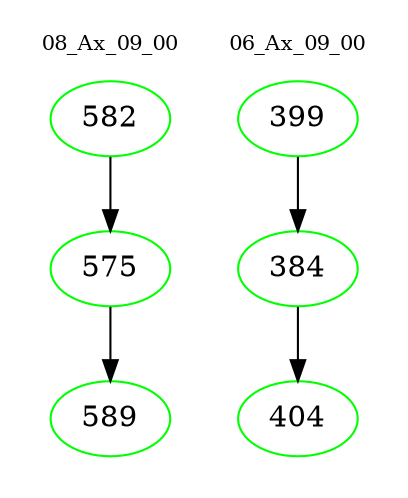 digraph{
subgraph cluster_0 {
color = white
label = "08_Ax_09_00";
fontsize=10;
T0_582 [label="582", color="green"]
T0_582 -> T0_575 [color="black"]
T0_575 [label="575", color="green"]
T0_575 -> T0_589 [color="black"]
T0_589 [label="589", color="green"]
}
subgraph cluster_1 {
color = white
label = "06_Ax_09_00";
fontsize=10;
T1_399 [label="399", color="green"]
T1_399 -> T1_384 [color="black"]
T1_384 [label="384", color="green"]
T1_384 -> T1_404 [color="black"]
T1_404 [label="404", color="green"]
}
}
